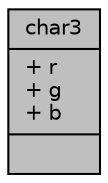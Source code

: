digraph "char3"
{
 // LATEX_PDF_SIZE
  edge [fontname="Helvetica",fontsize="10",labelfontname="Helvetica",labelfontsize="10"];
  node [fontname="Helvetica",fontsize="10",shape=record];
  Node1 [label="{char3\n|+ r\l+ g\l+ b\l|}",height=0.2,width=0.4,color="black", fillcolor="grey75", style="filled", fontcolor="black",tooltip="Represents a 3D vector of uchars for use on both the CPU and GPU."];
}

